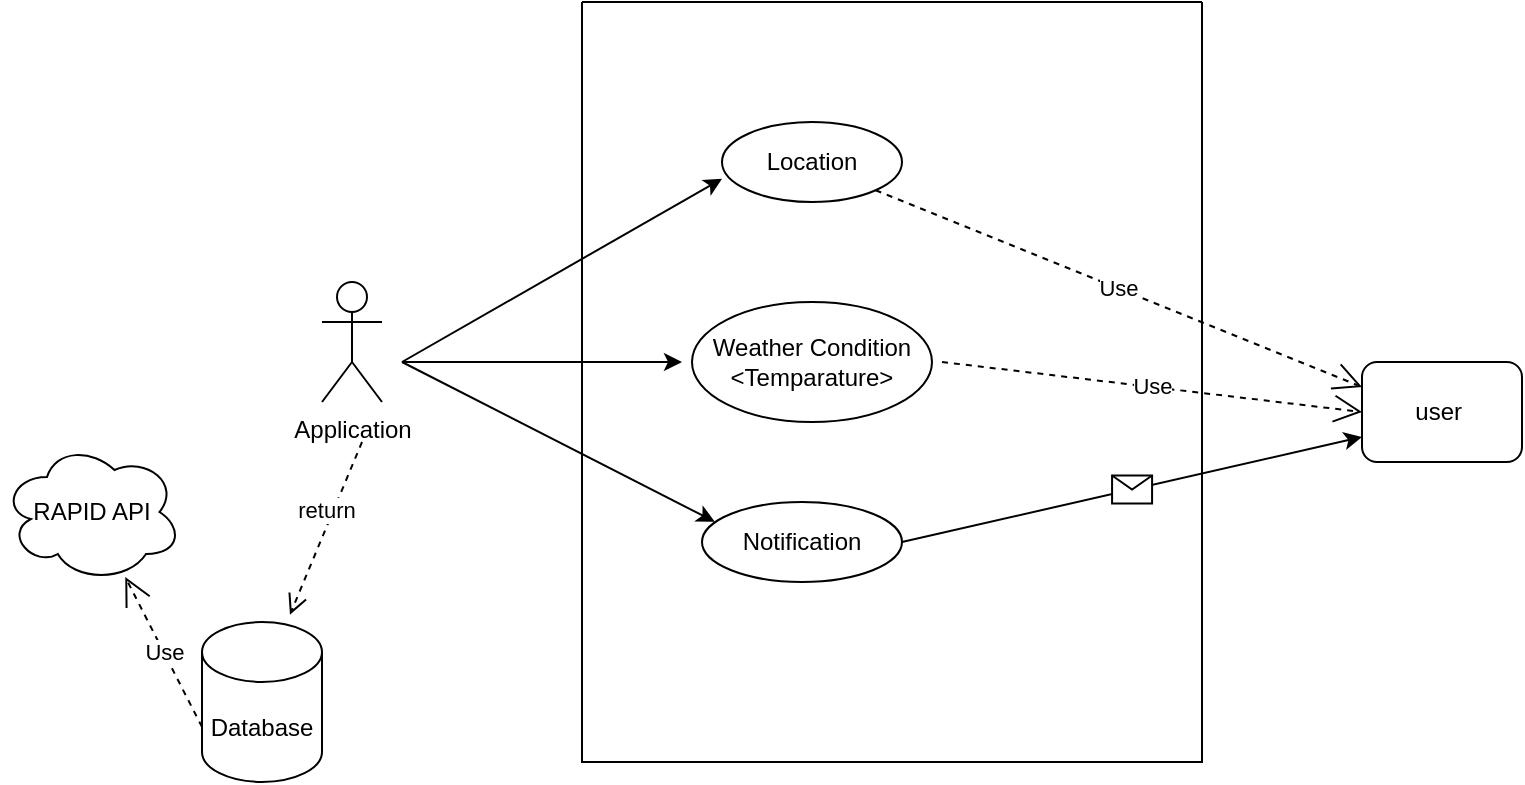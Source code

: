 <mxfile version="20.8.16" type="device" pages="5"><diagram name="Use Case Diagram" id="KHAleQInqhphWqMRMzix"><mxGraphModel dx="650" dy="413" grid="1" gridSize="10" guides="1" tooltips="1" connect="1" arrows="1" fold="1" page="1" pageScale="1" pageWidth="850" pageHeight="1100" math="0" shadow="0"><root><mxCell id="0"/><mxCell id="1" parent="0"/><mxCell id="C2k7_hObXy54SriuwCuc-1" value="Application" style="shape=umlActor;verticalLabelPosition=bottom;verticalAlign=top;html=1;outlineConnect=0;" parent="1" vertex="1"><mxGeometry x="180" y="170" width="30" height="60" as="geometry"/></mxCell><mxCell id="C2k7_hObXy54SriuwCuc-4" value="" style="endArrow=classic;html=1;rounded=0;entryX=0;entryY=0.709;entryDx=0;entryDy=0;entryPerimeter=0;" parent="1" target="C2k7_hObXy54SriuwCuc-3" edge="1"><mxGeometry width="50" height="50" relative="1" as="geometry"><mxPoint x="220" y="210" as="sourcePoint"/><mxPoint x="290" y="140" as="targetPoint"/></mxGeometry></mxCell><mxCell id="C2k7_hObXy54SriuwCuc-5" value="Weather Condition&lt;br&gt;&amp;lt;Temparature&amp;gt;" style="ellipse;whiteSpace=wrap;html=1;" parent="1" vertex="1"><mxGeometry x="365" y="180" width="120" height="60" as="geometry"/></mxCell><mxCell id="C2k7_hObXy54SriuwCuc-6" value="" style="endArrow=classic;html=1;rounded=0;" parent="1" edge="1"><mxGeometry width="50" height="50" relative="1" as="geometry"><mxPoint x="220" y="210" as="sourcePoint"/><mxPoint x="360" y="210" as="targetPoint"/></mxGeometry></mxCell><mxCell id="C2k7_hObXy54SriuwCuc-7" value="" style="endArrow=classic;html=1;rounded=0;entryX=0.064;entryY=0.247;entryDx=0;entryDy=0;entryPerimeter=0;" parent="1" target="C2k7_hObXy54SriuwCuc-8" edge="1"><mxGeometry width="50" height="50" relative="1" as="geometry"><mxPoint x="220" y="210" as="sourcePoint"/><mxPoint x="350" y="320" as="targetPoint"/></mxGeometry></mxCell><mxCell id="C2k7_hObXy54SriuwCuc-8" value="Notification" style="ellipse;whiteSpace=wrap;html=1;" parent="1" vertex="1"><mxGeometry x="370" y="280" width="100" height="40" as="geometry"/></mxCell><mxCell id="C2k7_hObXy54SriuwCuc-10" value="user&amp;nbsp;" style="rounded=1;whiteSpace=wrap;html=1;" parent="1" vertex="1"><mxGeometry x="700" y="210" width="80" height="50" as="geometry"/></mxCell><mxCell id="C2k7_hObXy54SriuwCuc-14" value="Database" style="shape=cylinder3;whiteSpace=wrap;html=1;boundedLbl=1;backgroundOutline=1;size=15;" parent="1" vertex="1"><mxGeometry x="120" y="340" width="60" height="80" as="geometry"/></mxCell><mxCell id="DnDPwjEvxVj2tfKg07mL-3" value="RAPID API" style="ellipse;shape=cloud;whiteSpace=wrap;html=1;" parent="1" vertex="1"><mxGeometry x="20" y="250" width="90" height="70" as="geometry"/></mxCell><mxCell id="pCacGNc1AK2lanSm0tf0-5" value="Use" style="endArrow=open;endSize=12;dashed=1;html=1;rounded=0;exitX=1;exitY=1;exitDx=0;exitDy=0;entryX=0;entryY=0.25;entryDx=0;entryDy=0;" parent="1" source="C2k7_hObXy54SriuwCuc-3" target="C2k7_hObXy54SriuwCuc-10" edge="1"><mxGeometry width="160" relative="1" as="geometry"><mxPoint x="430.68" y="113" as="sourcePoint"/><mxPoint x="430" y="180" as="targetPoint"/></mxGeometry></mxCell><mxCell id="pCacGNc1AK2lanSm0tf0-7" value="Use" style="endArrow=open;endSize=12;dashed=1;html=1;rounded=0;entryX=0;entryY=0.5;entryDx=0;entryDy=0;" parent="1" target="C2k7_hObXy54SriuwCuc-10" edge="1"><mxGeometry width="160" relative="1" as="geometry"><mxPoint x="490" y="210" as="sourcePoint"/><mxPoint x="690" y="240" as="targetPoint"/></mxGeometry></mxCell><mxCell id="pCacGNc1AK2lanSm0tf0-8" value="" style="swimlane;startSize=0;" parent="1" vertex="1"><mxGeometry x="310" y="30" width="310" height="380" as="geometry"/></mxCell><mxCell id="C2k7_hObXy54SriuwCuc-3" value="Location" style="ellipse;whiteSpace=wrap;html=1;" parent="pCacGNc1AK2lanSm0tf0-8" vertex="1"><mxGeometry x="70" y="60" width="90" height="40" as="geometry"/></mxCell><mxCell id="DCU7Q6aTZWIJXC5siduj-1" value="return" style="html=1;verticalAlign=bottom;endArrow=open;dashed=1;endSize=8;rounded=0;entryX=0.733;entryY=-0.046;entryDx=0;entryDy=0;entryPerimeter=0;" parent="1" target="C2k7_hObXy54SriuwCuc-14" edge="1"><mxGeometry relative="1" as="geometry"><mxPoint x="200" y="250" as="sourcePoint"/><mxPoint x="116.4" y="309" as="targetPoint"/></mxGeometry></mxCell><mxCell id="NX5Op5JNgmJrS9ll9oi7-1" value="Use" style="endArrow=open;endSize=12;dashed=1;html=1;rounded=0;exitX=0;exitY=0;exitDx=0;exitDy=52.5;exitPerimeter=0;" parent="1" source="C2k7_hObXy54SriuwCuc-14" target="DnDPwjEvxVj2tfKg07mL-3" edge="1"><mxGeometry width="160" relative="1" as="geometry"><mxPoint x="500" y="220" as="sourcePoint"/><mxPoint x="710" y="245" as="targetPoint"/></mxGeometry></mxCell><mxCell id="Ou7bKMf1PYzjR5yoKbB2-1" value="" style="endArrow=classic;html=1;rounded=0;exitX=1;exitY=0.5;exitDx=0;exitDy=0;entryX=0;entryY=0.75;entryDx=0;entryDy=0;" edge="1" parent="1" source="C2k7_hObXy54SriuwCuc-8" target="C2k7_hObXy54SriuwCuc-10"><mxGeometry relative="1" as="geometry"><mxPoint x="350" y="260" as="sourcePoint"/><mxPoint x="690" y="260" as="targetPoint"/></mxGeometry></mxCell><mxCell id="Ou7bKMf1PYzjR5yoKbB2-2" value="" style="shape=message;html=1;outlineConnect=0;" vertex="1" parent="Ou7bKMf1PYzjR5yoKbB2-1"><mxGeometry width="20" height="14" relative="1" as="geometry"><mxPoint x="-10" y="-7" as="offset"/></mxGeometry></mxCell></root></mxGraphModel></diagram><diagram id="j165HS-qE8RgouCvIjCy" name="Activity Diagram"><mxGraphModel dx="780" dy="496" grid="1" gridSize="10" guides="1" tooltips="1" connect="1" arrows="1" fold="1" page="1" pageScale="1" pageWidth="850" pageHeight="1100" math="0" shadow="0"><root><mxCell id="0"/><mxCell id="1" parent="0"/><mxCell id="tCmwNdOpgd6P2hh2pFoW-12" style="edgeStyle=orthogonalEdgeStyle;rounded=0;orthogonalLoop=1;jettySize=auto;html=1;entryX=0.372;entryY=-0.039;entryDx=0;entryDy=0;entryPerimeter=0;" parent="1" source="dJG5Mecc0DFZ2iXapft--1" target="vy4ASMjPqdkGE02xZDw2-1" edge="1"><mxGeometry relative="1" as="geometry"/></mxCell><mxCell id="dJG5Mecc0DFZ2iXapft--1" value="Set Location" style="rounded=1;whiteSpace=wrap;html=1;" parent="1" vertex="1"><mxGeometry x="200" y="205" width="90" height="35" as="geometry"/></mxCell><mxCell id="QDNYSKn2mbPyUXDBqjAT-1" value="Send Notification" style="rounded=1;whiteSpace=wrap;html=1;" parent="1" vertex="1"><mxGeometry x="200" y="520" width="110" height="30" as="geometry"/></mxCell><mxCell id="QDNYSKn2mbPyUXDBqjAT-2" value="" style="endArrow=classic;html=1;rounded=0;exitX=0;exitY=0.5;exitDx=0;exitDy=0;entryX=1;entryY=0.5;entryDx=0;entryDy=0;" parent="1" source="QDNYSKn2mbPyUXDBqjAT-1" target="jimrkOj6h6CqP8lDTl0f-1" edge="1"><mxGeometry width="50" height="50" relative="1" as="geometry"><mxPoint x="110" y="245" as="sourcePoint"/><mxPoint x="210" y="245" as="targetPoint"/><Array as="points"/></mxGeometry></mxCell><mxCell id="aAZM5Q2Ztq7rZ4wT-AuF-3" value="Customer&amp;nbsp; &amp;nbsp; &amp;nbsp; &amp;nbsp; &amp;nbsp; &amp;nbsp; &amp;nbsp; &amp;nbsp; &amp;nbsp; &amp;nbsp; &amp;nbsp; &amp;nbsp; &amp;nbsp; &amp;nbsp; &amp;nbsp; &amp;nbsp; &amp;nbsp; &amp;nbsp; &amp;nbsp; &amp;nbsp; &amp;nbsp; &amp;nbsp; &amp;nbsp; &amp;nbsp; &amp;nbsp; &amp;nbsp; &amp;nbsp; &amp;nbsp; &amp;nbsp; &amp;nbsp; &amp;nbsp; &amp;nbsp; &amp;nbsp; &amp;nbsp; &amp;nbsp; &amp;nbsp; &amp;nbsp; &amp;nbsp; &amp;nbsp; &amp;nbsp; &amp;nbsp; &amp;nbsp; &amp;nbsp; &amp;nbsp; &amp;nbsp; &amp;nbsp; &amp;nbsp; &amp;nbsp; &amp;nbsp; &amp;nbsp; &amp;nbsp; &amp;nbsp; &amp;nbsp; &amp;nbsp; &amp;nbsp;Application" style="swimlane;whiteSpace=wrap;html=1;startSize=30;" parent="1" vertex="1"><mxGeometry x="30" y="130" width="750" height="460" as="geometry"><mxRectangle x="30" y="140" width="740" height="460" as="alternateBounds"/></mxGeometry></mxCell><mxCell id="aAZM5Q2Ztq7rZ4wT-AuF-6" value="Get Information" style="rounded=1;whiteSpace=wrap;html=1;" parent="aAZM5Q2Ztq7rZ4wT-AuF-3" vertex="1"><mxGeometry x="480" y="385" width="120" height="30" as="geometry"/></mxCell><mxCell id="tENkRk--JAMfCGTIHUeI-1" style="edgeStyle=orthogonalEdgeStyle;rounded=0;orthogonalLoop=1;jettySize=auto;html=1;entryX=0.07;entryY=0.4;entryDx=0;entryDy=0;entryPerimeter=0;" parent="aAZM5Q2Ztq7rZ4wT-AuF-3" source="HF41sz1aKD2ofkwWIRQ7-1" target="GREF8j-Nhga6rMbyPFe1-16" edge="1"><mxGeometry relative="1" as="geometry"/></mxCell><mxCell id="HF41sz1aKD2ofkwWIRQ7-1" value="Database" style="shape=cylinder3;whiteSpace=wrap;html=1;boundedLbl=1;backgroundOutline=1;size=15;" parent="aAZM5Q2Ztq7rZ4wT-AuF-3" vertex="1"><mxGeometry x="510" y="190" width="60" height="80" as="geometry"/></mxCell><mxCell id="GREF8j-Nhga6rMbyPFe1-1" value="User Details" style="rounded=0;whiteSpace=wrap;html=1;" parent="aAZM5Q2Ztq7rZ4wT-AuF-3" vertex="1"><mxGeometry x="645" y="170" width="90" height="20" as="geometry"/></mxCell><mxCell id="GREF8j-Nhga6rMbyPFe1-7" value="Weather APIs" style="rounded=0;whiteSpace=wrap;html=1;" parent="aAZM5Q2Ztq7rZ4wT-AuF-3" vertex="1"><mxGeometry x="640" y="40" width="80" height="20" as="geometry"/></mxCell><mxCell id="GREF8j-Nhga6rMbyPFe1-6" value="Location" style="rounded=0;whiteSpace=wrap;html=1;" parent="aAZM5Q2Ztq7rZ4wT-AuF-3" vertex="1"><mxGeometry x="655" y="110" width="80" height="20" as="geometry"/></mxCell><mxCell id="GREF8j-Nhga6rMbyPFe1-10" value="" style="endArrow=none;html=1;rounded=0;entryX=0;entryY=0.5;entryDx=0;entryDy=0;exitX=1;exitY=0.5;exitDx=0;exitDy=0;exitPerimeter=0;" parent="aAZM5Q2Ztq7rZ4wT-AuF-3" source="HF41sz1aKD2ofkwWIRQ7-1" target="GREF8j-Nhga6rMbyPFe1-7" edge="1"><mxGeometry width="50" height="50" relative="1" as="geometry"><mxPoint x="610" y="360" as="sourcePoint"/><mxPoint x="420" y="210" as="targetPoint"/></mxGeometry></mxCell><mxCell id="vy4ASMjPqdkGE02xZDw2-1" value="Set Weather Preference&lt;br style=&quot;border-color: var(--border-color);&quot;&gt;(Temparature)" style="rounded=1;whiteSpace=wrap;html=1;" parent="aAZM5Q2Ztq7rZ4wT-AuF-3" vertex="1"><mxGeometry x="170" y="190" width="120" height="60" as="geometry"/></mxCell><mxCell id="GREF8j-Nhga6rMbyPFe1-15" value="" style="endArrow=classic;startArrow=classic;html=1;rounded=0;exitX=0.5;exitY=1;exitDx=0;exitDy=0;exitPerimeter=0;entryX=0.5;entryY=0;entryDx=0;entryDy=0;" parent="aAZM5Q2Ztq7rZ4wT-AuF-3" source="HF41sz1aKD2ofkwWIRQ7-1" target="aAZM5Q2Ztq7rZ4wT-AuF-6" edge="1"><mxGeometry width="50" height="50" relative="1" as="geometry"><mxPoint x="580" y="330" as="sourcePoint"/><mxPoint x="460" y="327" as="targetPoint"/></mxGeometry></mxCell><mxCell id="GREF8j-Nhga6rMbyPFe1-16" value="RAPID API&lt;br&gt;Weather Info" style="ellipse;shape=cloud;whiteSpace=wrap;html=1;" parent="aAZM5Q2Ztq7rZ4wT-AuF-3" vertex="1"><mxGeometry x="620" y="270" width="130" height="100" as="geometry"/></mxCell><mxCell id="GREF8j-Nhga6rMbyPFe1-9" value="" style="endArrow=none;html=1;rounded=0;exitX=1;exitY=0.5;exitDx=0;exitDy=0;exitPerimeter=0;" parent="aAZM5Q2Ztq7rZ4wT-AuF-3" source="HF41sz1aKD2ofkwWIRQ7-1" edge="1"><mxGeometry width="50" height="50" relative="1" as="geometry"><mxPoint x="610" y="360" as="sourcePoint"/><mxPoint x="650" y="120" as="targetPoint"/></mxGeometry></mxCell><mxCell id="GREF8j-Nhga6rMbyPFe1-22" value="" style="endArrow=none;html=1;rounded=0;exitX=1;exitY=0.5;exitDx=0;exitDy=0;exitPerimeter=0;" parent="aAZM5Q2Ztq7rZ4wT-AuF-3" source="HF41sz1aKD2ofkwWIRQ7-1" edge="1"><mxGeometry width="50" height="50" relative="1" as="geometry"><mxPoint x="610" y="360" as="sourcePoint"/><mxPoint x="640" y="190" as="targetPoint"/></mxGeometry></mxCell><mxCell id="tCmwNdOpgd6P2hh2pFoW-11" value="" style="edgeStyle=orthogonalEdgeStyle;rounded=0;orthogonalLoop=1;jettySize=auto;html=1;" parent="aAZM5Q2Ztq7rZ4wT-AuF-3" source="tCmwNdOpgd6P2hh2pFoW-9" target="HF41sz1aKD2ofkwWIRQ7-1" edge="1"><mxGeometry relative="1" as="geometry"/></mxCell><mxCell id="tCmwNdOpgd6P2hh2pFoW-9" value="Store Information" style="rounded=1;whiteSpace=wrap;html=1;" parent="aAZM5Q2Ztq7rZ4wT-AuF-3" vertex="1"><mxGeometry x="350" y="90" width="80" height="40" as="geometry"/></mxCell><mxCell id="jimrkOj6h6CqP8lDTl0f-1" value="" style="ellipse;html=1;shape=endState;fillColor=#000000;strokeColor=#ff0000;" parent="aAZM5Q2Ztq7rZ4wT-AuF-3" vertex="1"><mxGeometry x="30" y="390" width="30" height="30" as="geometry"/></mxCell><mxCell id="yhEPZ8QFbLEfjM0YiAMD-1" value="Condition" style="rhombus;whiteSpace=wrap;html=1;fillColor=#ffffc0;strokeColor=#ff0000;" parent="aAZM5Q2Ztq7rZ4wT-AuF-3" vertex="1"><mxGeometry x="355" y="380" width="80" height="40" as="geometry"/></mxCell><mxCell id="yhEPZ8QFbLEfjM0YiAMD-2" value="no" style="edgeStyle=orthogonalEdgeStyle;html=1;align=left;verticalAlign=bottom;endArrow=open;endSize=8;strokeColor=#ff0000;rounded=0;" parent="aAZM5Q2Ztq7rZ4wT-AuF-3" source="yhEPZ8QFbLEfjM0YiAMD-1" edge="1"><mxGeometry x="-1" relative="1" as="geometry"><mxPoint x="500" y="380" as="targetPoint"/><Array as="points"><mxPoint x="395" y="340"/><mxPoint x="500" y="340"/></Array></mxGeometry></mxCell><mxCell id="tCmwNdOpgd6P2hh2pFoW-13" style="edgeStyle=orthogonalEdgeStyle;rounded=0;orthogonalLoop=1;jettySize=auto;html=1;" parent="1" source="vy4ASMjPqdkGE02xZDw2-1" edge="1"><mxGeometry relative="1" as="geometry"><mxPoint x="420" y="270" as="targetPoint"/></mxGeometry></mxCell><mxCell id="tCmwNdOpgd6P2hh2pFoW-18" value="" style="endArrow=none;html=1;rounded=0;entryX=0.425;entryY=-0.001;entryDx=0;entryDy=0;entryPerimeter=0;strokeWidth=4;" parent="1" target="aAZM5Q2Ztq7rZ4wT-AuF-3" edge="1"><mxGeometry width="50" height="50" relative="1" as="geometry"><mxPoint x="350" y="590" as="sourcePoint"/><mxPoint x="430" y="330" as="targetPoint"/></mxGeometry></mxCell><mxCell id="0RTB1BSBE6435sbG8_ty-1" value="" style="ellipse;html=1;shape=startState;fillColor=#000000;strokeColor=#ff0000;" parent="1" vertex="1"><mxGeometry x="83" y="202" width="28" height="29" as="geometry"/></mxCell><mxCell id="0RTB1BSBE6435sbG8_ty-2" value="" style="edgeStyle=orthogonalEdgeStyle;html=1;verticalAlign=bottom;endArrow=open;endSize=8;strokeColor=#ff0000;rounded=0;" parent="1" edge="1"><mxGeometry relative="1" as="geometry"><mxPoint x="198" y="217" as="targetPoint"/><mxPoint x="110" y="217" as="sourcePoint"/></mxGeometry></mxCell><mxCell id="yhEPZ8QFbLEfjM0YiAMD-3" value="yes" style="edgeStyle=orthogonalEdgeStyle;html=1;align=left;verticalAlign=top;endArrow=open;endSize=8;strokeColor=#ff0000;rounded=0;" parent="1" source="yhEPZ8QFbLEfjM0YiAMD-1" edge="1"><mxGeometry x="-1" relative="1" as="geometry"><mxPoint x="310" y="530" as="targetPoint"/></mxGeometry></mxCell><mxCell id="yhEPZ8QFbLEfjM0YiAMD-5" style="edgeStyle=orthogonalEdgeStyle;rounded=0;orthogonalLoop=1;jettySize=auto;html=1;" parent="1" source="aAZM5Q2Ztq7rZ4wT-AuF-6" edge="1"><mxGeometry relative="1" as="geometry"><mxPoint x="470" y="530" as="targetPoint"/></mxGeometry></mxCell></root></mxGraphModel></diagram><diagram id="sNqI0jX6-MFmtZbKQqVA" name="ER Diagram"><mxGraphModel dx="780" dy="496" grid="1" gridSize="10" guides="1" tooltips="1" connect="1" arrows="1" fold="1" page="1" pageScale="1" pageWidth="850" pageHeight="1100" math="0" shadow="0"><root><mxCell id="0"/><mxCell id="1" parent="0"/><mxCell id="IJY55zpStUZjKZkpzmEl-1" value="Weather" style="shape=table;startSize=30;container=1;collapsible=1;childLayout=tableLayout;fixedRows=1;rowLines=0;fontStyle=1;align=center;resizeLast=1;" parent="1" vertex="1"><mxGeometry x="60" y="50" width="180" height="90" as="geometry"/></mxCell><mxCell id="IJY55zpStUZjKZkpzmEl-2" value="" style="shape=tableRow;horizontal=0;startSize=0;swimlaneHead=0;swimlaneBody=0;fillColor=none;collapsible=0;dropTarget=0;points=[[0,0.5],[1,0.5]];portConstraint=eastwest;top=0;left=0;right=0;bottom=1;" parent="IJY55zpStUZjKZkpzmEl-1" vertex="1"><mxGeometry y="30" width="180" height="30" as="geometry"/></mxCell><mxCell id="IJY55zpStUZjKZkpzmEl-3" value="PK" style="shape=partialRectangle;connectable=0;fillColor=none;top=0;left=0;bottom=0;right=0;fontStyle=1;overflow=hidden;" parent="IJY55zpStUZjKZkpzmEl-2" vertex="1"><mxGeometry width="30" height="30" as="geometry"><mxRectangle width="30" height="30" as="alternateBounds"/></mxGeometry></mxCell><mxCell id="IJY55zpStUZjKZkpzmEl-4" value="WeatherID" style="shape=partialRectangle;connectable=0;fillColor=none;top=0;left=0;bottom=0;right=0;align=left;spacingLeft=6;fontStyle=5;overflow=hidden;" parent="IJY55zpStUZjKZkpzmEl-2" vertex="1"><mxGeometry x="30" width="150" height="30" as="geometry"><mxRectangle width="150" height="30" as="alternateBounds"/></mxGeometry></mxCell><mxCell id="IJY55zpStUZjKZkpzmEl-5" value="" style="shape=tableRow;horizontal=0;startSize=0;swimlaneHead=0;swimlaneBody=0;fillColor=none;collapsible=0;dropTarget=0;points=[[0,0.5],[1,0.5]];portConstraint=eastwest;top=0;left=0;right=0;bottom=0;" parent="IJY55zpStUZjKZkpzmEl-1" vertex="1"><mxGeometry y="60" width="180" height="30" as="geometry"/></mxCell><mxCell id="IJY55zpStUZjKZkpzmEl-6" value="" style="shape=partialRectangle;connectable=0;fillColor=none;top=0;left=0;bottom=0;right=0;editable=1;overflow=hidden;" parent="IJY55zpStUZjKZkpzmEl-5" vertex="1"><mxGeometry width="30" height="30" as="geometry"><mxRectangle width="30" height="30" as="alternateBounds"/></mxGeometry></mxCell><mxCell id="IJY55zpStUZjKZkpzmEl-7" value="API Name" style="shape=partialRectangle;connectable=0;fillColor=none;top=0;left=0;bottom=0;right=0;align=left;spacingLeft=6;overflow=hidden;" parent="IJY55zpStUZjKZkpzmEl-5" vertex="1"><mxGeometry x="30" width="150" height="30" as="geometry"><mxRectangle width="150" height="30" as="alternateBounds"/></mxGeometry></mxCell><mxCell id="vbukojmm9dMymRLjsbkr-2" value="User" style="shape=table;startSize=30;container=1;collapsible=1;childLayout=tableLayout;fixedRows=1;rowLines=0;fontStyle=1;align=center;resizeLast=1;" parent="1" vertex="1"><mxGeometry x="360" y="440" width="180" height="150" as="geometry"/></mxCell><mxCell id="vbukojmm9dMymRLjsbkr-3" value="" style="shape=tableRow;horizontal=0;startSize=0;swimlaneHead=0;swimlaneBody=0;fillColor=none;collapsible=0;dropTarget=0;points=[[0,0.5],[1,0.5]];portConstraint=eastwest;top=0;left=0;right=0;bottom=0;" parent="vbukojmm9dMymRLjsbkr-2" vertex="1"><mxGeometry y="30" width="180" height="30" as="geometry"/></mxCell><mxCell id="vbukojmm9dMymRLjsbkr-4" value="PK" style="shape=partialRectangle;connectable=0;fillColor=none;top=0;left=0;bottom=0;right=0;fontStyle=1;overflow=hidden;" parent="vbukojmm9dMymRLjsbkr-3" vertex="1"><mxGeometry width="60" height="30" as="geometry"><mxRectangle width="60" height="30" as="alternateBounds"/></mxGeometry></mxCell><mxCell id="vbukojmm9dMymRLjsbkr-5" value="Username" style="shape=partialRectangle;connectable=0;fillColor=none;top=0;left=0;bottom=0;right=0;align=left;spacingLeft=6;fontStyle=5;overflow=hidden;" parent="vbukojmm9dMymRLjsbkr-3" vertex="1"><mxGeometry x="60" width="120" height="30" as="geometry"><mxRectangle width="120" height="30" as="alternateBounds"/></mxGeometry></mxCell><mxCell id="vbukojmm9dMymRLjsbkr-6" value="" style="shape=tableRow;horizontal=0;startSize=0;swimlaneHead=0;swimlaneBody=0;fillColor=none;collapsible=0;dropTarget=0;points=[[0,0.5],[1,0.5]];portConstraint=eastwest;top=0;left=0;right=0;bottom=1;" parent="vbukojmm9dMymRLjsbkr-2" vertex="1"><mxGeometry y="60" width="180" height="30" as="geometry"/></mxCell><mxCell id="vbukojmm9dMymRLjsbkr-7" value="FK" style="shape=partialRectangle;connectable=0;fillColor=none;top=0;left=0;bottom=0;right=0;fontStyle=1;overflow=hidden;" parent="vbukojmm9dMymRLjsbkr-6" vertex="1"><mxGeometry width="60" height="30" as="geometry"><mxRectangle width="60" height="30" as="alternateBounds"/></mxGeometry></mxCell><mxCell id="vbukojmm9dMymRLjsbkr-8" value="Location ID" style="shape=partialRectangle;connectable=0;fillColor=none;top=0;left=0;bottom=0;right=0;align=left;spacingLeft=6;fontStyle=5;overflow=hidden;" parent="vbukojmm9dMymRLjsbkr-6" vertex="1"><mxGeometry x="60" width="120" height="30" as="geometry"><mxRectangle width="120" height="30" as="alternateBounds"/></mxGeometry></mxCell><mxCell id="vbukojmm9dMymRLjsbkr-9" value="" style="shape=tableRow;horizontal=0;startSize=0;swimlaneHead=0;swimlaneBody=0;fillColor=none;collapsible=0;dropTarget=0;points=[[0,0.5],[1,0.5]];portConstraint=eastwest;top=0;left=0;right=0;bottom=0;" parent="vbukojmm9dMymRLjsbkr-2" vertex="1"><mxGeometry y="90" width="180" height="30" as="geometry"/></mxCell><mxCell id="vbukojmm9dMymRLjsbkr-10" value="" style="shape=partialRectangle;connectable=0;fillColor=none;top=0;left=0;bottom=0;right=0;editable=1;overflow=hidden;" parent="vbukojmm9dMymRLjsbkr-9" vertex="1"><mxGeometry width="60" height="30" as="geometry"><mxRectangle width="60" height="30" as="alternateBounds"/></mxGeometry></mxCell><mxCell id="vbukojmm9dMymRLjsbkr-11" value="Email" style="shape=partialRectangle;connectable=0;fillColor=none;top=0;left=0;bottom=0;right=0;align=left;spacingLeft=6;overflow=hidden;" parent="vbukojmm9dMymRLjsbkr-9" vertex="1"><mxGeometry x="60" width="120" height="30" as="geometry"><mxRectangle width="120" height="30" as="alternateBounds"/></mxGeometry></mxCell><mxCell id="vbukojmm9dMymRLjsbkr-12" value="" style="shape=tableRow;horizontal=0;startSize=0;swimlaneHead=0;swimlaneBody=0;fillColor=none;collapsible=0;dropTarget=0;points=[[0,0.5],[1,0.5]];portConstraint=eastwest;top=0;left=0;right=0;bottom=0;" parent="vbukojmm9dMymRLjsbkr-2" vertex="1"><mxGeometry y="120" width="180" height="30" as="geometry"/></mxCell><mxCell id="vbukojmm9dMymRLjsbkr-13" value="" style="shape=partialRectangle;connectable=0;fillColor=none;top=0;left=0;bottom=0;right=0;editable=1;overflow=hidden;" parent="vbukojmm9dMymRLjsbkr-12" vertex="1"><mxGeometry width="60" height="30" as="geometry"><mxRectangle width="60" height="30" as="alternateBounds"/></mxGeometry></mxCell><mxCell id="vbukojmm9dMymRLjsbkr-14" value="Temp Pref" style="shape=partialRectangle;connectable=0;fillColor=none;top=0;left=0;bottom=0;right=0;align=left;spacingLeft=6;overflow=hidden;" parent="vbukojmm9dMymRLjsbkr-12" vertex="1"><mxGeometry x="60" width="120" height="30" as="geometry"><mxRectangle width="120" height="30" as="alternateBounds"/></mxGeometry></mxCell><mxCell id="u4QzVxUylJJNywaic-3s-3" value="Location" style="shape=table;startSize=30;container=1;collapsible=1;childLayout=tableLayout;fixedRows=1;rowLines=0;fontStyle=1;align=center;resizeLast=1;" parent="1" vertex="1"><mxGeometry x="630" y="50" width="170" height="90" as="geometry"/></mxCell><mxCell id="u4QzVxUylJJNywaic-3s-4" value="" style="shape=tableRow;horizontal=0;startSize=0;swimlaneHead=0;swimlaneBody=0;fillColor=none;collapsible=0;dropTarget=0;points=[[0,0.5],[1,0.5]];portConstraint=eastwest;top=0;left=0;right=0;bottom=0;" parent="u4QzVxUylJJNywaic-3s-3" vertex="1"><mxGeometry y="30" width="170" height="30" as="geometry"/></mxCell><mxCell id="u4QzVxUylJJNywaic-3s-5" value="PK" style="shape=partialRectangle;connectable=0;fillColor=none;top=0;left=0;bottom=0;right=0;fontStyle=1;overflow=hidden;" parent="u4QzVxUylJJNywaic-3s-4" vertex="1"><mxGeometry width="70" height="30" as="geometry"><mxRectangle width="70" height="30" as="alternateBounds"/></mxGeometry></mxCell><mxCell id="u4QzVxUylJJNywaic-3s-6" value="Location ID" style="shape=partialRectangle;connectable=0;fillColor=none;top=0;left=0;bottom=0;right=0;align=left;spacingLeft=6;fontStyle=5;overflow=hidden;" parent="u4QzVxUylJJNywaic-3s-4" vertex="1"><mxGeometry x="70" width="100" height="30" as="geometry"><mxRectangle width="100" height="30" as="alternateBounds"/></mxGeometry></mxCell><mxCell id="u4QzVxUylJJNywaic-3s-10" value="" style="shape=tableRow;horizontal=0;startSize=0;swimlaneHead=0;swimlaneBody=0;fillColor=none;collapsible=0;dropTarget=0;points=[[0,0.5],[1,0.5]];portConstraint=eastwest;top=0;left=0;right=0;bottom=0;" parent="u4QzVxUylJJNywaic-3s-3" vertex="1"><mxGeometry y="60" width="170" height="30" as="geometry"/></mxCell><mxCell id="u4QzVxUylJJNywaic-3s-11" value="" style="shape=partialRectangle;connectable=0;fillColor=none;top=0;left=0;bottom=0;right=0;editable=1;overflow=hidden;" parent="u4QzVxUylJJNywaic-3s-10" vertex="1"><mxGeometry width="70" height="30" as="geometry"><mxRectangle width="70" height="30" as="alternateBounds"/></mxGeometry></mxCell><mxCell id="u4QzVxUylJJNywaic-3s-12" value="Location Name" style="shape=partialRectangle;connectable=0;fillColor=none;top=0;left=0;bottom=0;right=0;align=left;spacingLeft=6;overflow=hidden;" parent="u4QzVxUylJJNywaic-3s-10" vertex="1"><mxGeometry x="70" width="100" height="30" as="geometry"><mxRectangle width="100" height="30" as="alternateBounds"/></mxGeometry></mxCell><mxCell id="AnTZrl-LGCtJsvK0o2uP-2" value="Location Temparature" style="shape=table;startSize=30;container=1;collapsible=1;childLayout=tableLayout;fixedRows=1;rowLines=0;fontStyle=1;align=center;resizeLast=1;" parent="1" vertex="1"><mxGeometry x="360" y="180" width="180" height="150" as="geometry"/></mxCell><mxCell id="AnTZrl-LGCtJsvK0o2uP-3" value="" style="shape=tableRow;horizontal=0;startSize=0;swimlaneHead=0;swimlaneBody=0;fillColor=none;collapsible=0;dropTarget=0;points=[[0,0.5],[1,0.5]];portConstraint=eastwest;top=0;left=0;right=0;bottom=0;" parent="AnTZrl-LGCtJsvK0o2uP-2" vertex="1"><mxGeometry y="30" width="180" height="30" as="geometry"/></mxCell><mxCell id="AnTZrl-LGCtJsvK0o2uP-4" value="PK" style="shape=partialRectangle;connectable=0;fillColor=none;top=0;left=0;bottom=0;right=0;fontStyle=1;overflow=hidden;" parent="AnTZrl-LGCtJsvK0o2uP-3" vertex="1"><mxGeometry width="60" height="30" as="geometry"><mxRectangle width="60" height="30" as="alternateBounds"/></mxGeometry></mxCell><mxCell id="AnTZrl-LGCtJsvK0o2uP-5" value="WeatherID" style="shape=partialRectangle;connectable=0;fillColor=none;top=0;left=0;bottom=0;right=0;align=left;spacingLeft=6;fontStyle=5;overflow=hidden;" parent="AnTZrl-LGCtJsvK0o2uP-3" vertex="1"><mxGeometry x="60" width="120" height="30" as="geometry"><mxRectangle width="120" height="30" as="alternateBounds"/></mxGeometry></mxCell><mxCell id="AnTZrl-LGCtJsvK0o2uP-6" value="" style="shape=tableRow;horizontal=0;startSize=0;swimlaneHead=0;swimlaneBody=0;fillColor=none;collapsible=0;dropTarget=0;points=[[0,0.5],[1,0.5]];portConstraint=eastwest;top=0;left=0;right=0;bottom=1;" parent="AnTZrl-LGCtJsvK0o2uP-2" vertex="1"><mxGeometry y="60" width="180" height="30" as="geometry"/></mxCell><mxCell id="AnTZrl-LGCtJsvK0o2uP-7" value="" style="shape=partialRectangle;connectable=0;fillColor=none;top=0;left=0;bottom=0;right=0;fontStyle=1;overflow=hidden;" parent="AnTZrl-LGCtJsvK0o2uP-6" vertex="1"><mxGeometry width="60" height="30" as="geometry"><mxRectangle width="60" height="30" as="alternateBounds"/></mxGeometry></mxCell><mxCell id="AnTZrl-LGCtJsvK0o2uP-8" value="Location ID" style="shape=partialRectangle;connectable=0;fillColor=none;top=0;left=0;bottom=0;right=0;align=left;spacingLeft=6;fontStyle=5;overflow=hidden;" parent="AnTZrl-LGCtJsvK0o2uP-6" vertex="1"><mxGeometry x="60" width="120" height="30" as="geometry"><mxRectangle width="120" height="30" as="alternateBounds"/></mxGeometry></mxCell><mxCell id="AnTZrl-LGCtJsvK0o2uP-9" value="" style="shape=tableRow;horizontal=0;startSize=0;swimlaneHead=0;swimlaneBody=0;fillColor=none;collapsible=0;dropTarget=0;points=[[0,0.5],[1,0.5]];portConstraint=eastwest;top=0;left=0;right=0;bottom=0;" parent="AnTZrl-LGCtJsvK0o2uP-2" vertex="1"><mxGeometry y="90" width="180" height="30" as="geometry"/></mxCell><mxCell id="AnTZrl-LGCtJsvK0o2uP-10" value="" style="shape=partialRectangle;connectable=0;fillColor=none;top=0;left=0;bottom=0;right=0;editable=1;overflow=hidden;" parent="AnTZrl-LGCtJsvK0o2uP-9" vertex="1"><mxGeometry width="60" height="30" as="geometry"><mxRectangle width="60" height="30" as="alternateBounds"/></mxGeometry></mxCell><mxCell id="AnTZrl-LGCtJsvK0o2uP-11" value="Min Temp" style="shape=partialRectangle;connectable=0;fillColor=none;top=0;left=0;bottom=0;right=0;align=left;spacingLeft=6;overflow=hidden;" parent="AnTZrl-LGCtJsvK0o2uP-9" vertex="1"><mxGeometry x="60" width="120" height="30" as="geometry"><mxRectangle width="120" height="30" as="alternateBounds"/></mxGeometry></mxCell><mxCell id="AnTZrl-LGCtJsvK0o2uP-12" value="" style="shape=tableRow;horizontal=0;startSize=0;swimlaneHead=0;swimlaneBody=0;fillColor=none;collapsible=0;dropTarget=0;points=[[0,0.5],[1,0.5]];portConstraint=eastwest;top=0;left=0;right=0;bottom=0;" parent="AnTZrl-LGCtJsvK0o2uP-2" vertex="1"><mxGeometry y="120" width="180" height="30" as="geometry"/></mxCell><mxCell id="AnTZrl-LGCtJsvK0o2uP-13" value="" style="shape=partialRectangle;connectable=0;fillColor=none;top=0;left=0;bottom=0;right=0;editable=1;overflow=hidden;" parent="AnTZrl-LGCtJsvK0o2uP-12" vertex="1"><mxGeometry width="60" height="30" as="geometry"><mxRectangle width="60" height="30" as="alternateBounds"/></mxGeometry></mxCell><mxCell id="AnTZrl-LGCtJsvK0o2uP-14" value="Max Temp" style="shape=partialRectangle;connectable=0;fillColor=none;top=0;left=0;bottom=0;right=0;align=left;spacingLeft=6;overflow=hidden;" parent="AnTZrl-LGCtJsvK0o2uP-12" vertex="1"><mxGeometry x="60" width="120" height="30" as="geometry"><mxRectangle width="120" height="30" as="alternateBounds"/></mxGeometry></mxCell><mxCell id="AnTZrl-LGCtJsvK0o2uP-20" value="" style="edgeStyle=entityRelationEdgeStyle;fontSize=12;html=1;endArrow=ERzeroToMany;startArrow=ERzeroToOne;rounded=0;strokeWidth=4;entryX=0;entryY=0.5;entryDx=0;entryDy=0;" parent="1" target="u4QzVxUylJJNywaic-3s-10" edge="1"><mxGeometry width="100" height="100" relative="1" as="geometry"><mxPoint x="540" y="250" as="sourcePoint"/><mxPoint x="640" y="150" as="targetPoint"/></mxGeometry></mxCell><mxCell id="AnTZrl-LGCtJsvK0o2uP-21" value="" style="edgeStyle=entityRelationEdgeStyle;fontSize=12;html=1;endArrow=ERzeroToMany;startArrow=ERzeroToOne;rounded=0;strokeWidth=4;exitX=0;exitY=0.5;exitDx=0;exitDy=0;" parent="1" source="AnTZrl-LGCtJsvK0o2uP-9" target="IJY55zpStUZjKZkpzmEl-5" edge="1"><mxGeometry width="100" height="100" relative="1" as="geometry"><mxPoint x="285" y="280" as="sourcePoint"/><mxPoint x="185" y="140" as="targetPoint"/></mxGeometry></mxCell><mxCell id="AnTZrl-LGCtJsvK0o2uP-23" value="" style="edgeStyle=entityRelationEdgeStyle;fontSize=12;html=1;endArrow=ERoneToMany;startArrow=ERzeroToOne;rounded=0;strokeWidth=4;exitX=1;exitY=0.5;exitDx=0;exitDy=0;" parent="1" source="vbukojmm9dMymRLjsbkr-3" target="AnTZrl-LGCtJsvK0o2uP-12" edge="1"><mxGeometry width="100" height="100" relative="1" as="geometry"><mxPoint x="550" y="480" as="sourcePoint"/><mxPoint x="450" y="310" as="targetPoint"/></mxGeometry></mxCell><mxCell id="LDc7DcfBebs9IpRiyB3m-1" value="UserPreference" style="shape=table;startSize=30;container=1;collapsible=1;childLayout=tableLayout;fixedRows=1;rowLines=0;fontStyle=1;align=center;resizeLast=1;" vertex="1" parent="1"><mxGeometry x="60" y="430" width="180" height="150" as="geometry"/></mxCell><mxCell id="LDc7DcfBebs9IpRiyB3m-2" value="" style="shape=tableRow;horizontal=0;startSize=0;swimlaneHead=0;swimlaneBody=0;fillColor=none;collapsible=0;dropTarget=0;points=[[0,0.5],[1,0.5]];portConstraint=eastwest;top=0;left=0;right=0;bottom=0;" vertex="1" parent="LDc7DcfBebs9IpRiyB3m-1"><mxGeometry y="30" width="180" height="30" as="geometry"/></mxCell><mxCell id="LDc7DcfBebs9IpRiyB3m-3" value="PK" style="shape=partialRectangle;connectable=0;fillColor=none;top=0;left=0;bottom=0;right=0;fontStyle=1;overflow=hidden;" vertex="1" parent="LDc7DcfBebs9IpRiyB3m-2"><mxGeometry width="60" height="30" as="geometry"><mxRectangle width="60" height="30" as="alternateBounds"/></mxGeometry></mxCell><mxCell id="LDc7DcfBebs9IpRiyB3m-4" value="ID" style="shape=partialRectangle;connectable=0;fillColor=none;top=0;left=0;bottom=0;right=0;align=left;spacingLeft=6;fontStyle=5;overflow=hidden;" vertex="1" parent="LDc7DcfBebs9IpRiyB3m-2"><mxGeometry x="60" width="120" height="30" as="geometry"><mxRectangle width="120" height="30" as="alternateBounds"/></mxGeometry></mxCell><mxCell id="LDc7DcfBebs9IpRiyB3m-5" value="" style="shape=tableRow;horizontal=0;startSize=0;swimlaneHead=0;swimlaneBody=0;fillColor=none;collapsible=0;dropTarget=0;points=[[0,0.5],[1,0.5]];portConstraint=eastwest;top=0;left=0;right=0;bottom=1;" vertex="1" parent="LDc7DcfBebs9IpRiyB3m-1"><mxGeometry y="60" width="180" height="30" as="geometry"/></mxCell><mxCell id="LDc7DcfBebs9IpRiyB3m-6" value="FK" style="shape=partialRectangle;connectable=0;fillColor=none;top=0;left=0;bottom=0;right=0;fontStyle=1;overflow=hidden;" vertex="1" parent="LDc7DcfBebs9IpRiyB3m-5"><mxGeometry width="60" height="30" as="geometry"><mxRectangle width="60" height="30" as="alternateBounds"/></mxGeometry></mxCell><mxCell id="LDc7DcfBebs9IpRiyB3m-7" value="UserID" style="shape=partialRectangle;connectable=0;fillColor=none;top=0;left=0;bottom=0;right=0;align=left;spacingLeft=6;fontStyle=5;overflow=hidden;" vertex="1" parent="LDc7DcfBebs9IpRiyB3m-5"><mxGeometry x="60" width="120" height="30" as="geometry"><mxRectangle width="120" height="30" as="alternateBounds"/></mxGeometry></mxCell><mxCell id="LDc7DcfBebs9IpRiyB3m-8" value="" style="shape=tableRow;horizontal=0;startSize=0;swimlaneHead=0;swimlaneBody=0;fillColor=none;collapsible=0;dropTarget=0;points=[[0,0.5],[1,0.5]];portConstraint=eastwest;top=0;left=0;right=0;bottom=0;" vertex="1" parent="LDc7DcfBebs9IpRiyB3m-1"><mxGeometry y="90" width="180" height="30" as="geometry"/></mxCell><mxCell id="LDc7DcfBebs9IpRiyB3m-9" value="" style="shape=partialRectangle;connectable=0;fillColor=none;top=0;left=0;bottom=0;right=0;editable=1;overflow=hidden;" vertex="1" parent="LDc7DcfBebs9IpRiyB3m-8"><mxGeometry width="60" height="30" as="geometry"><mxRectangle width="60" height="30" as="alternateBounds"/></mxGeometry></mxCell><mxCell id="LDc7DcfBebs9IpRiyB3m-10" value="Email" style="shape=partialRectangle;connectable=0;fillColor=none;top=0;left=0;bottom=0;right=0;align=left;spacingLeft=6;overflow=hidden;" vertex="1" parent="LDc7DcfBebs9IpRiyB3m-8"><mxGeometry x="60" width="120" height="30" as="geometry"><mxRectangle width="120" height="30" as="alternateBounds"/></mxGeometry></mxCell><mxCell id="LDc7DcfBebs9IpRiyB3m-11" value="" style="shape=tableRow;horizontal=0;startSize=0;swimlaneHead=0;swimlaneBody=0;fillColor=none;collapsible=0;dropTarget=0;points=[[0,0.5],[1,0.5]];portConstraint=eastwest;top=0;left=0;right=0;bottom=0;" vertex="1" parent="LDc7DcfBebs9IpRiyB3m-1"><mxGeometry y="120" width="180" height="30" as="geometry"/></mxCell><mxCell id="LDc7DcfBebs9IpRiyB3m-12" value="" style="shape=partialRectangle;connectable=0;fillColor=none;top=0;left=0;bottom=0;right=0;editable=1;overflow=hidden;" vertex="1" parent="LDc7DcfBebs9IpRiyB3m-11"><mxGeometry width="60" height="30" as="geometry"><mxRectangle width="60" height="30" as="alternateBounds"/></mxGeometry></mxCell><mxCell id="LDc7DcfBebs9IpRiyB3m-13" value="Timestamp" style="shape=partialRectangle;connectable=0;fillColor=none;top=0;left=0;bottom=0;right=0;align=left;spacingLeft=6;overflow=hidden;" vertex="1" parent="LDc7DcfBebs9IpRiyB3m-11"><mxGeometry x="60" width="120" height="30" as="geometry"><mxRectangle width="120" height="30" as="alternateBounds"/></mxGeometry></mxCell><mxCell id="LDc7DcfBebs9IpRiyB3m-14" value="" style="edgeStyle=entityRelationEdgeStyle;fontSize=12;html=1;endArrow=ERoneToMany;startArrow=ERzeroToOne;rounded=0;strokeWidth=4;exitX=1.007;exitY=0.811;exitDx=0;exitDy=0;exitPerimeter=0;entryX=0;entryY=0.5;entryDx=0;entryDy=0;" edge="1" parent="1" source="LDc7DcfBebs9IpRiyB3m-5" target="vbukojmm9dMymRLjsbkr-6"><mxGeometry width="100" height="100" relative="1" as="geometry"><mxPoint x="550" y="495" as="sourcePoint"/><mxPoint x="350" y="530" as="targetPoint"/></mxGeometry></mxCell></root></mxGraphModel></diagram><diagram id="WYw-tSkUq7vV-NohOepo" name="Flow Chart"><mxGraphModel dx="780" dy="496" grid="1" gridSize="10" guides="1" tooltips="1" connect="1" arrows="1" fold="1" page="1" pageScale="1" pageWidth="850" pageHeight="1100" math="0" shadow="0"><root><mxCell id="0"/><mxCell id="1" parent="0"/><mxCell id="jxk8xMVtXszoWZxt1CgF-1" style="edgeStyle=orthogonalEdgeStyle;rounded=0;orthogonalLoop=1;jettySize=auto;html=1;entryX=-0.02;entryY=0.339;entryDx=0;entryDy=0;entryPerimeter=0;" parent="1" source="3kUxRvVvvIf4-oFtv2hv-1" target="3kUxRvVvvIf4-oFtv2hv-6" edge="1"><mxGeometry relative="1" as="geometry"/></mxCell><mxCell id="3kUxRvVvvIf4-oFtv2hv-1" value="User" style="strokeWidth=2;html=1;shape=mxgraph.flowchart.start_1;whiteSpace=wrap;" parent="1" vertex="1"><mxGeometry x="325" y="40" width="100" height="60" as="geometry"/></mxCell><mxCell id="jxk8xMVtXszoWZxt1CgF-3" style="edgeStyle=orthogonalEdgeStyle;rounded=0;orthogonalLoop=1;jettySize=auto;html=1;entryX=1;entryY=0.5;entryDx=0;entryDy=0;" parent="1" source="3kUxRvVvvIf4-oFtv2hv-2" target="3kUxRvVvvIf4-oFtv2hv-5" edge="1"><mxGeometry relative="1" as="geometry"><Array as="points"><mxPoint x="700" y="265"/></Array></mxGeometry></mxCell><mxCell id="3kUxRvVvvIf4-oFtv2hv-2" value="" style="strokeWidth=2;html=1;shape=mxgraph.flowchart.database;whiteSpace=wrap;" parent="1" vertex="1"><mxGeometry x="670" y="150" width="60" height="60" as="geometry"/></mxCell><mxCell id="3kUxRvVvvIf4-oFtv2hv-3" value="End" style="strokeWidth=2;html=1;shape=mxgraph.flowchart.terminator;whiteSpace=wrap;" parent="1" vertex="1"><mxGeometry x="310" y="510" width="100" height="60" as="geometry"/></mxCell><mxCell id="jxk8xMVtXszoWZxt1CgF-6" style="edgeStyle=orthogonalEdgeStyle;rounded=0;orthogonalLoop=1;jettySize=auto;html=1;" parent="1" source="3kUxRvVvvIf4-oFtv2hv-4" edge="1"><mxGeometry relative="1" as="geometry"><mxPoint x="360" y="340" as="targetPoint"/></mxGeometry></mxCell><mxCell id="3kUxRvVvvIf4-oFtv2hv-4" value="Temp-&amp;gt;Range" style="strokeWidth=2;html=1;shape=mxgraph.flowchart.decision;whiteSpace=wrap;" parent="1" vertex="1"><mxGeometry x="310" y="220" width="100" height="90" as="geometry"/></mxCell><mxCell id="jxk8xMVtXszoWZxt1CgF-5" style="edgeStyle=orthogonalEdgeStyle;rounded=0;orthogonalLoop=1;jettySize=auto;html=1;entryX=1;entryY=0.5;entryDx=0;entryDy=0;entryPerimeter=0;" parent="1" source="3kUxRvVvvIf4-oFtv2hv-5" target="3kUxRvVvvIf4-oFtv2hv-4" edge="1"><mxGeometry relative="1" as="geometry"/></mxCell><mxCell id="3kUxRvVvvIf4-oFtv2hv-5" value="Get Weather Info (Scheduler)" style="rounded=1;whiteSpace=wrap;html=1;absoluteArcSize=1;arcSize=14;strokeWidth=2;" parent="1" vertex="1"><mxGeometry x="530" y="235" width="100" height="60" as="geometry"/></mxCell><mxCell id="jxk8xMVtXszoWZxt1CgF-2" style="edgeStyle=orthogonalEdgeStyle;rounded=0;orthogonalLoop=1;jettySize=auto;html=1;entryX=0.5;entryY=0;entryDx=0;entryDy=0;entryPerimeter=0;" parent="1" source="3kUxRvVvvIf4-oFtv2hv-6" target="3kUxRvVvvIf4-oFtv2hv-2" edge="1"><mxGeometry relative="1" as="geometry"/></mxCell><mxCell id="3kUxRvVvvIf4-oFtv2hv-6" value="User Location &lt;br&gt;&amp;amp; &lt;br&gt;Weather Preference" style="strokeWidth=2;html=1;shape=mxgraph.flowchart.stored_data;whiteSpace=wrap;" parent="1" vertex="1"><mxGeometry x="550" y="50" width="100" height="60" as="geometry"/></mxCell><mxCell id="jxk8xMVtXszoWZxt1CgF-9" style="edgeStyle=orthogonalEdgeStyle;rounded=0;orthogonalLoop=1;jettySize=auto;html=1;" parent="1" source="3kUxRvVvvIf4-oFtv2hv-8" edge="1"><mxGeometry relative="1" as="geometry"><mxPoint x="360" y="500" as="targetPoint"/></mxGeometry></mxCell><mxCell id="3kUxRvVvvIf4-oFtv2hv-8" value="Send Notification &lt;br&gt;(Channel define)" style="shape=parallelogram;html=1;strokeWidth=2;perimeter=parallelogramPerimeter;whiteSpace=wrap;rounded=1;arcSize=12;size=0.23;" parent="1" vertex="1"><mxGeometry x="280" y="350" width="160" height="60" as="geometry"/></mxCell><mxCell id="jxk8xMVtXszoWZxt1CgF-4" style="edgeStyle=orthogonalEdgeStyle;rounded=0;orthogonalLoop=1;jettySize=auto;html=1;entryX=1;entryY=0.5;entryDx=0;entryDy=0;entryPerimeter=0;" parent="1" source="3kUxRvVvvIf4-oFtv2hv-11" target="3kUxRvVvvIf4-oFtv2hv-2" edge="1"><mxGeometry relative="1" as="geometry"><mxPoint x="580" y="300" as="targetPoint"/><Array as="points"><mxPoint x="750" y="370"/><mxPoint x="750" y="180"/></Array></mxGeometry></mxCell><mxCell id="3kUxRvVvvIf4-oFtv2hv-11" value="Weather API" style="verticalLabelPosition=bottom;verticalAlign=top;html=1;shape=process;whiteSpace=wrap;rounded=1;size=0.14;arcSize=6;" parent="1" vertex="1"><mxGeometry x="630" y="340" width="100" height="60" as="geometry"/></mxCell></root></mxGraphModel></diagram><diagram id="3GYDgb9uZolkw2Bpy016" name="Class Diagram"><mxGraphModel dx="2800" dy="1240" grid="1" gridSize="10" guides="1" tooltips="1" connect="1" arrows="1" fold="1" page="1" pageScale="1" pageWidth="850" pageHeight="1100" math="0" shadow="0"><root><mxCell id="0"/><mxCell id="1" parent="0"/><mxCell id="OVAcdO7LecQfn5l3CWTs-2" value="Weather API" style="swimlane;fontStyle=0;childLayout=stackLayout;horizontal=1;startSize=26;fillColor=none;horizontalStack=0;resizeParent=1;resizeParentMax=0;resizeLast=0;collapsible=1;marginBottom=0;" parent="1" vertex="1"><mxGeometry x="-425" y="590" width="110" height="80" as="geometry"/></mxCell><mxCell id="OVAcdO7LecQfn5l3CWTs-3" value="long weatherId" style="text;strokeColor=none;fillColor=none;align=left;verticalAlign=top;spacingLeft=4;spacingRight=4;overflow=hidden;rotatable=0;points=[[0,0.5],[1,0.5]];portConstraint=eastwest;" parent="OVAcdO7LecQfn5l3CWTs-2" vertex="1"><mxGeometry y="26" width="110" height="26" as="geometry"/></mxCell><mxCell id="OVAcdO7LecQfn5l3CWTs-4" value="String apiName" style="text;strokeColor=none;fillColor=none;align=left;verticalAlign=top;spacingLeft=4;spacingRight=4;overflow=hidden;rotatable=0;points=[[0,0.5],[1,0.5]];portConstraint=eastwest;" parent="OVAcdO7LecQfn5l3CWTs-2" vertex="1"><mxGeometry y="52" width="110" height="28" as="geometry"/></mxCell><mxCell id="OVAcdO7LecQfn5l3CWTs-6" value="Location" style="swimlane;fontStyle=0;childLayout=stackLayout;horizontal=1;startSize=26;fillColor=none;horizontalStack=0;resizeParent=1;resizeParentMax=0;resizeLast=0;collapsible=1;marginBottom=0;" parent="1" vertex="1"><mxGeometry x="160" y="798" width="140" height="78" as="geometry"/></mxCell><mxCell id="OVAcdO7LecQfn5l3CWTs-7" value="long locationId" style="text;strokeColor=none;fillColor=none;align=left;verticalAlign=top;spacingLeft=4;spacingRight=4;overflow=hidden;rotatable=0;points=[[0,0.5],[1,0.5]];portConstraint=eastwest;" parent="OVAcdO7LecQfn5l3CWTs-6" vertex="1"><mxGeometry y="26" width="140" height="26" as="geometry"/></mxCell><mxCell id="OVAcdO7LecQfn5l3CWTs-8" value="Location Name : String" style="text;strokeColor=none;fillColor=none;align=left;verticalAlign=top;spacingLeft=4;spacingRight=4;overflow=hidden;rotatable=0;points=[[0,0.5],[1,0.5]];portConstraint=eastwest;" parent="OVAcdO7LecQfn5l3CWTs-6" vertex="1"><mxGeometry y="52" width="140" height="26" as="geometry"/></mxCell><mxCell id="ZYI0ImKog6_XJIzIHJ1p-1" value="UserPrefMapping" style="swimlane;fontStyle=1;align=center;verticalAlign=top;childLayout=stackLayout;horizontal=1;startSize=26;horizontalStack=0;resizeParent=1;resizeParentMax=0;resizeLast=0;collapsible=1;marginBottom=0;" parent="1" vertex="1"><mxGeometry x="160" y="581" width="140" height="100" as="geometry"/></mxCell><mxCell id="ZYI0ImKog6_XJIzIHJ1p-4" value="LocationID&#10;UserID&#10;Timestamp&#10;NotificationChannel" style="text;strokeColor=none;fillColor=none;align=left;verticalAlign=top;spacingLeft=4;spacingRight=4;overflow=hidden;rotatable=0;points=[[0,0.5],[1,0.5]];portConstraint=eastwest;" parent="ZYI0ImKog6_XJIzIHJ1p-1" vertex="1"><mxGeometry y="26" width="140" height="74" as="geometry"/></mxCell><mxCell id="ZYI0ImKog6_XJIzIHJ1p-5" value="LocWeather" style="swimlane;fontStyle=0;childLayout=stackLayout;horizontal=1;startSize=26;fillColor=none;horizontalStack=0;resizeParent=1;resizeParentMax=0;resizeLast=0;collapsible=1;marginBottom=0;" parent="1" vertex="1"><mxGeometry x="-168.5" y="581" width="169" height="120" as="geometry"/></mxCell><mxCell id="ZYI0ImKog6_XJIzIHJ1p-6" value="+String weatherId" style="text;strokeColor=none;fillColor=none;align=left;verticalAlign=top;spacingLeft=4;spacingRight=4;overflow=hidden;rotatable=0;points=[[0,0.5],[1,0.5]];portConstraint=eastwest;" parent="ZYI0ImKog6_XJIzIHJ1p-5" vertex="1"><mxGeometry y="26" width="169" height="26" as="geometry"/></mxCell><mxCell id="ZYI0ImKog6_XJIzIHJ1p-7" value="+String locationId" style="text;strokeColor=none;fillColor=none;align=left;verticalAlign=top;spacingLeft=4;spacingRight=4;overflow=hidden;rotatable=0;points=[[0,0.5],[1,0.5]];portConstraint=eastwest;" parent="ZYI0ImKog6_XJIzIHJ1p-5" vertex="1"><mxGeometry y="52" width="169" height="26" as="geometry"/></mxCell><mxCell id="ZYI0ImKog6_XJIzIHJ1p-8" value="+String max_temp&#10;+String min_temp" style="text;strokeColor=none;fillColor=none;align=left;verticalAlign=top;spacingLeft=4;spacingRight=4;overflow=hidden;rotatable=0;points=[[0,0.5],[1,0.5]];portConstraint=eastwest;" parent="ZYI0ImKog6_XJIzIHJ1p-5" vertex="1"><mxGeometry y="78" width="169" height="42" as="geometry"/></mxCell><mxCell id="H-nBBnqOmzDqCJBm8SVU-1" value="User" style="swimlane;fontStyle=0;childLayout=stackLayout;horizontal=1;startSize=26;fillColor=none;horizontalStack=0;resizeParent=1;resizeParentMax=0;resizeLast=0;collapsible=1;marginBottom=0;" parent="1" vertex="1"><mxGeometry x="442" y="600" width="140" height="78" as="geometry"/></mxCell><mxCell id="H-nBBnqOmzDqCJBm8SVU-2" value="User ID : Int" style="text;strokeColor=none;fillColor=none;align=left;verticalAlign=top;spacingLeft=4;spacingRight=4;overflow=hidden;rotatable=0;points=[[0,0.5],[1,0.5]];portConstraint=eastwest;" parent="H-nBBnqOmzDqCJBm8SVU-1" vertex="1"><mxGeometry y="26" width="140" height="26" as="geometry"/></mxCell><mxCell id="iVtEEwvU7PI2CuElCwKm-21" value="Location ID" style="text;strokeColor=none;fillColor=none;align=left;verticalAlign=top;spacingLeft=4;spacingRight=4;overflow=hidden;rotatable=0;points=[[0,0.5],[1,0.5]];portConstraint=eastwest;" vertex="1" parent="H-nBBnqOmzDqCJBm8SVU-1"><mxGeometry y="52" width="140" height="26" as="geometry"/></mxCell><mxCell id="TtnMNtkSP7rKnm2pDjCq-55" style="edgeStyle=orthogonalEdgeStyle;rounded=0;orthogonalLoop=1;jettySize=auto;html=1;" edge="1" parent="1" source="TtnMNtkSP7rKnm2pDjCq-1" target="TtnMNtkSP7rKnm2pDjCq-13"><mxGeometry relative="1" as="geometry"/></mxCell><mxCell id="TtnMNtkSP7rKnm2pDjCq-1" value="UserController" style="swimlane;fontStyle=1;align=center;verticalAlign=top;childLayout=stackLayout;horizontal=1;startSize=26;horizontalStack=0;resizeParent=1;resizeParentMax=0;resizeLast=0;collapsible=1;marginBottom=0;" vertex="1" parent="1"><mxGeometry x="160" y="33" width="160" height="102" as="geometry"/></mxCell><mxCell id="TtnMNtkSP7rKnm2pDjCq-4" value="login()&#10;home()&#10;save()&#10;edit()&#10;updateUserPref()" style="text;strokeColor=none;fillColor=none;align=left;verticalAlign=top;spacingLeft=4;spacingRight=4;overflow=hidden;rotatable=0;points=[[0,0.5],[1,0.5]];portConstraint=eastwest;" vertex="1" parent="TtnMNtkSP7rKnm2pDjCq-1"><mxGeometry y="26" width="160" height="76" as="geometry"/></mxCell><mxCell id="TtnMNtkSP7rKnm2pDjCq-75" style="edgeStyle=orthogonalEdgeStyle;rounded=0;orthogonalLoop=1;jettySize=auto;html=1;entryX=0.569;entryY=0.001;entryDx=0;entryDy=0;entryPerimeter=0;" edge="1" parent="1" source="TtnMNtkSP7rKnm2pDjCq-5" target="H-nBBnqOmzDqCJBm8SVU-1"><mxGeometry relative="1" as="geometry"/></mxCell><mxCell id="TtnMNtkSP7rKnm2pDjCq-5" value="UserRepository" style="swimlane;fontStyle=1;align=center;verticalAlign=top;childLayout=stackLayout;horizontal=1;startSize=26;horizontalStack=0;resizeParent=1;resizeParentMax=0;resizeLast=0;collapsible=1;marginBottom=0;" vertex="1" parent="1"><mxGeometry x="442" y="407" width="160" height="86" as="geometry"/></mxCell><mxCell id="TtnMNtkSP7rKnm2pDjCq-6" value="+ field: type" style="text;strokeColor=none;fillColor=none;align=left;verticalAlign=top;spacingLeft=4;spacingRight=4;overflow=hidden;rotatable=0;points=[[0,0.5],[1,0.5]];portConstraint=eastwest;" vertex="1" parent="TtnMNtkSP7rKnm2pDjCq-5"><mxGeometry y="26" width="160" height="26" as="geometry"/></mxCell><mxCell id="TtnMNtkSP7rKnm2pDjCq-7" value="" style="line;strokeWidth=1;fillColor=none;align=left;verticalAlign=middle;spacingTop=-1;spacingLeft=3;spacingRight=3;rotatable=0;labelPosition=right;points=[];portConstraint=eastwest;strokeColor=inherit;" vertex="1" parent="TtnMNtkSP7rKnm2pDjCq-5"><mxGeometry y="52" width="160" height="8" as="geometry"/></mxCell><mxCell id="TtnMNtkSP7rKnm2pDjCq-8" value="getUserList: List" style="text;strokeColor=none;fillColor=none;align=left;verticalAlign=top;spacingLeft=4;spacingRight=4;overflow=hidden;rotatable=0;points=[[0,0.5],[1,0.5]];portConstraint=eastwest;" vertex="1" parent="TtnMNtkSP7rKnm2pDjCq-5"><mxGeometry y="60" width="160" height="26" as="geometry"/></mxCell><mxCell id="TtnMNtkSP7rKnm2pDjCq-59" style="edgeStyle=orthogonalEdgeStyle;rounded=0;orthogonalLoop=1;jettySize=auto;html=1;" edge="1" parent="1" source="TtnMNtkSP7rKnm2pDjCq-9"><mxGeometry relative="1" as="geometry"><mxPoint x="-80" y="580" as="targetPoint"/></mxGeometry></mxCell><mxCell id="TtnMNtkSP7rKnm2pDjCq-9" value="NotificationRepository" style="swimlane;fontStyle=1;align=center;verticalAlign=top;childLayout=stackLayout;horizontal=1;startSize=26;horizontalStack=0;resizeParent=1;resizeParentMax=0;resizeLast=0;collapsible=1;marginBottom=0;" vertex="1" parent="1"><mxGeometry x="-160" y="409" width="160" height="82" as="geometry"/></mxCell><mxCell id="TtnMNtkSP7rKnm2pDjCq-12" value="getTemparatue(): List&#10;updateNotification(): List" style="text;strokeColor=none;fillColor=none;align=left;verticalAlign=top;spacingLeft=4;spacingRight=4;overflow=hidden;rotatable=0;points=[[0,0.5],[1,0.5]];portConstraint=eastwest;" vertex="1" parent="TtnMNtkSP7rKnm2pDjCq-9"><mxGeometry y="26" width="160" height="56" as="geometry"/></mxCell><mxCell id="TtnMNtkSP7rKnm2pDjCq-13" value="UserService" style="swimlane;fontStyle=1;align=center;verticalAlign=top;childLayout=stackLayout;horizontal=1;startSize=26;horizontalStack=0;resizeParent=1;resizeParentMax=0;resizeLast=0;collapsible=1;marginBottom=0;" vertex="1" parent="1"><mxGeometry x="160" y="210" width="160" height="86" as="geometry"/></mxCell><mxCell id="TtnMNtkSP7rKnm2pDjCq-14" value="+ field: type" style="text;strokeColor=none;fillColor=none;align=left;verticalAlign=top;spacingLeft=4;spacingRight=4;overflow=hidden;rotatable=0;points=[[0,0.5],[1,0.5]];portConstraint=eastwest;" vertex="1" parent="TtnMNtkSP7rKnm2pDjCq-13"><mxGeometry y="26" width="160" height="26" as="geometry"/></mxCell><mxCell id="TtnMNtkSP7rKnm2pDjCq-15" value="" style="line;strokeWidth=1;fillColor=none;align=left;verticalAlign=middle;spacingTop=-1;spacingLeft=3;spacingRight=3;rotatable=0;labelPosition=right;points=[];portConstraint=eastwest;strokeColor=inherit;" vertex="1" parent="TtnMNtkSP7rKnm2pDjCq-13"><mxGeometry y="52" width="160" height="8" as="geometry"/></mxCell><mxCell id="TtnMNtkSP7rKnm2pDjCq-16" value="+ getUserList(): List" style="text;strokeColor=none;fillColor=none;align=left;verticalAlign=top;spacingLeft=4;spacingRight=4;overflow=hidden;rotatable=0;points=[[0,0.5],[1,0.5]];portConstraint=eastwest;" vertex="1" parent="TtnMNtkSP7rKnm2pDjCq-13"><mxGeometry y="60" width="160" height="26" as="geometry"/></mxCell><mxCell id="TtnMNtkSP7rKnm2pDjCq-17" value="NotificationService" style="swimlane;fontStyle=1;align=center;verticalAlign=top;childLayout=stackLayout;horizontal=1;startSize=26;horizontalStack=0;resizeParent=1;resizeParentMax=0;resizeLast=0;collapsible=1;marginBottom=0;" vertex="1" parent="1"><mxGeometry x="-440" y="210" width="160" height="90" as="geometry"/></mxCell><mxCell id="TtnMNtkSP7rKnm2pDjCq-20" value="+ getTemparatue(): List&#10;updateNotification(): List" style="text;strokeColor=none;fillColor=none;align=left;verticalAlign=top;spacingLeft=4;spacingRight=4;overflow=hidden;rotatable=0;points=[[0,0.5],[1,0.5]];portConstraint=eastwest;" vertex="1" parent="TtnMNtkSP7rKnm2pDjCq-17"><mxGeometry y="26" width="160" height="64" as="geometry"/></mxCell><mxCell id="TtnMNtkSP7rKnm2pDjCq-53" style="edgeStyle=orthogonalEdgeStyle;rounded=0;orthogonalLoop=1;jettySize=auto;html=1;entryX=0.568;entryY=0.024;entryDx=0;entryDy=0;entryPerimeter=0;" edge="1" parent="1" source="TtnMNtkSP7rKnm2pDjCq-21" target="TtnMNtkSP7rKnm2pDjCq-17"><mxGeometry relative="1" as="geometry"/></mxCell><mxCell id="TtnMNtkSP7rKnm2pDjCq-54" style="edgeStyle=orthogonalEdgeStyle;rounded=0;orthogonalLoop=1;jettySize=auto;html=1;entryX=-0.005;entryY=1.099;entryDx=0;entryDy=0;entryPerimeter=0;" edge="1" parent="1" source="TtnMNtkSP7rKnm2pDjCq-21" target="TtnMNtkSP7rKnm2pDjCq-14"><mxGeometry relative="1" as="geometry"><Array as="points"><mxPoint x="-200" y="76"/><mxPoint x="-200" y="265"/></Array></mxGeometry></mxCell><mxCell id="TtnMNtkSP7rKnm2pDjCq-21" value="NotificationController" style="swimlane;fontStyle=1;align=center;verticalAlign=top;childLayout=stackLayout;horizontal=1;startSize=26;horizontalStack=0;resizeParent=1;resizeParentMax=0;resizeLast=0;collapsible=1;marginBottom=0;" vertex="1" parent="1"><mxGeometry x="-430" y="20" width="160" height="106" as="geometry"/></mxCell><mxCell id="TtnMNtkSP7rKnm2pDjCq-22" value="UserService&#10;NotificationService" style="text;strokeColor=none;fillColor=none;align=left;verticalAlign=top;spacingLeft=4;spacingRight=4;overflow=hidden;rotatable=0;points=[[0,0.5],[1,0.5]];portConstraint=eastwest;" vertex="1" parent="TtnMNtkSP7rKnm2pDjCq-21"><mxGeometry y="26" width="160" height="34" as="geometry"/></mxCell><mxCell id="TtnMNtkSP7rKnm2pDjCq-23" value="" style="line;strokeWidth=1;fillColor=none;align=left;verticalAlign=middle;spacingTop=-1;spacingLeft=3;spacingRight=3;rotatable=0;labelPosition=right;points=[];portConstraint=eastwest;strokeColor=inherit;" vertex="1" parent="TtnMNtkSP7rKnm2pDjCq-21"><mxGeometry y="60" width="160" height="20" as="geometry"/></mxCell><mxCell id="TtnMNtkSP7rKnm2pDjCq-24" value="sendAlert()" style="text;strokeColor=none;fillColor=none;align=left;verticalAlign=top;spacingLeft=4;spacingRight=4;overflow=hidden;rotatable=0;points=[[0,0.5],[1,0.5]];portConstraint=eastwest;" vertex="1" parent="TtnMNtkSP7rKnm2pDjCq-21"><mxGeometry y="80" width="160" height="26" as="geometry"/></mxCell><mxCell id="TtnMNtkSP7rKnm2pDjCq-30" value="1" style="endArrow=open;html=1;endSize=12;startArrow=diamondThin;startSize=14;startFill=1;edgeStyle=orthogonalEdgeStyle;align=left;verticalAlign=bottom;rounded=0;entryX=1.01;entryY=0.234;entryDx=0;entryDy=0;entryPerimeter=0;" edge="1" parent="1" target="OVAcdO7LecQfn5l3CWTs-4"><mxGeometry x="-1" y="3" relative="1" as="geometry"><mxPoint x="-170" y="649" as="sourcePoint"/><mxPoint x="47" y="664" as="targetPoint"/></mxGeometry></mxCell><mxCell id="TtnMNtkSP7rKnm2pDjCq-58" style="edgeStyle=orthogonalEdgeStyle;rounded=0;orthogonalLoop=1;jettySize=auto;html=1;" edge="1" parent="1" source="TtnMNtkSP7rKnm2pDjCq-41"><mxGeometry relative="1" as="geometry"><mxPoint x="-160" y="451" as="targetPoint"/><Array as="points"><mxPoint x="-250" y="451"/><mxPoint x="-250" y="451"/></Array></mxGeometry></mxCell><mxCell id="TtnMNtkSP7rKnm2pDjCq-41" value="NotificationServiceImpl" style="swimlane;fontStyle=1;align=center;verticalAlign=top;childLayout=stackLayout;horizontal=1;startSize=26;horizontalStack=0;resizeParent=1;resizeParentMax=0;resizeLast=0;collapsible=1;marginBottom=0;" vertex="1" parent="1"><mxGeometry x="-440" y="408" width="160" height="100" as="geometry"/></mxCell><mxCell id="TtnMNtkSP7rKnm2pDjCq-42" value="NotificationRepository" style="text;strokeColor=none;fillColor=none;align=left;verticalAlign=top;spacingLeft=4;spacingRight=4;overflow=hidden;rotatable=0;points=[[0,0.5],[1,0.5]];portConstraint=eastwest;" vertex="1" parent="TtnMNtkSP7rKnm2pDjCq-41"><mxGeometry y="26" width="160" height="26" as="geometry"/></mxCell><mxCell id="TtnMNtkSP7rKnm2pDjCq-43" value="" style="line;strokeWidth=1;fillColor=none;align=left;verticalAlign=middle;spacingTop=-1;spacingLeft=3;spacingRight=3;rotatable=0;labelPosition=right;points=[];portConstraint=eastwest;strokeColor=inherit;" vertex="1" parent="TtnMNtkSP7rKnm2pDjCq-41"><mxGeometry y="52" width="160" height="8" as="geometry"/></mxCell><mxCell id="TtnMNtkSP7rKnm2pDjCq-44" value="+ getTemparatue(): List&#10;updateNotification(): List" style="text;strokeColor=none;fillColor=none;align=left;verticalAlign=top;spacingLeft=4;spacingRight=4;overflow=hidden;rotatable=0;points=[[0,0.5],[1,0.5]];portConstraint=eastwest;" vertex="1" parent="TtnMNtkSP7rKnm2pDjCq-41"><mxGeometry y="60" width="160" height="40" as="geometry"/></mxCell><mxCell id="TtnMNtkSP7rKnm2pDjCq-74" style="edgeStyle=orthogonalEdgeStyle;rounded=0;orthogonalLoop=1;jettySize=auto;html=1;" edge="1" parent="1" source="TtnMNtkSP7rKnm2pDjCq-45"><mxGeometry relative="1" as="geometry"><mxPoint x="440" y="448" as="targetPoint"/></mxGeometry></mxCell><mxCell id="TtnMNtkSP7rKnm2pDjCq-45" value="UserServiceImpl" style="swimlane;fontStyle=1;align=center;verticalAlign=top;childLayout=stackLayout;horizontal=1;startSize=26;horizontalStack=0;resizeParent=1;resizeParentMax=0;resizeLast=0;collapsible=1;marginBottom=0;" vertex="1" parent="1"><mxGeometry x="160" y="405" width="160" height="86" as="geometry"/></mxCell><mxCell id="TtnMNtkSP7rKnm2pDjCq-46" value="+ field: type" style="text;strokeColor=none;fillColor=none;align=left;verticalAlign=top;spacingLeft=4;spacingRight=4;overflow=hidden;rotatable=0;points=[[0,0.5],[1,0.5]];portConstraint=eastwest;" vertex="1" parent="TtnMNtkSP7rKnm2pDjCq-45"><mxGeometry y="26" width="160" height="26" as="geometry"/></mxCell><mxCell id="TtnMNtkSP7rKnm2pDjCq-47" value="" style="line;strokeWidth=1;fillColor=none;align=left;verticalAlign=middle;spacingTop=-1;spacingLeft=3;spacingRight=3;rotatable=0;labelPosition=right;points=[];portConstraint=eastwest;strokeColor=inherit;" vertex="1" parent="TtnMNtkSP7rKnm2pDjCq-45"><mxGeometry y="52" width="160" height="8" as="geometry"/></mxCell><mxCell id="TtnMNtkSP7rKnm2pDjCq-48" value="+ getUserList: List" style="text;strokeColor=none;fillColor=none;align=left;verticalAlign=top;spacingLeft=4;spacingRight=4;overflow=hidden;rotatable=0;points=[[0,0.5],[1,0.5]];portConstraint=eastwest;" vertex="1" parent="TtnMNtkSP7rKnm2pDjCq-45"><mxGeometry y="60" width="160" height="26" as="geometry"/></mxCell><mxCell id="TtnMNtkSP7rKnm2pDjCq-60" value="1" style="endArrow=open;html=1;endSize=12;startArrow=diamondThin;startSize=14;startFill=1;edgeStyle=orthogonalEdgeStyle;align=left;verticalAlign=bottom;rounded=0;entryX=0;entryY=0.5;entryDx=0;entryDy=0;" edge="1" parent="1" target="OVAcdO7LecQfn5l3CWTs-8"><mxGeometry x="-1" y="3" relative="1" as="geometry"><mxPoint x="-40" y="710" as="sourcePoint"/><mxPoint x="143" y="621" as="targetPoint"/></mxGeometry></mxCell><mxCell id="TtnMNtkSP7rKnm2pDjCq-62" value="" style="endArrow=block;dashed=1;endFill=0;endSize=12;html=1;rounded=0;" edge="1" parent="1" target="TtnMNtkSP7rKnm2pDjCq-41"><mxGeometry width="160" relative="1" as="geometry"><mxPoint x="-360" y="300" as="sourcePoint"/><mxPoint x="-60" y="530" as="targetPoint"/></mxGeometry></mxCell><mxCell id="TtnMNtkSP7rKnm2pDjCq-63" value="" style="endArrow=block;dashed=1;endFill=0;endSize=12;html=1;rounded=0;" edge="1" parent="1"><mxGeometry width="160" relative="1" as="geometry"><mxPoint x="238" y="300" as="sourcePoint"/><mxPoint x="238" y="400" as="targetPoint"/></mxGeometry></mxCell><mxCell id="TtnMNtkSP7rKnm2pDjCq-71" value="Use" style="endArrow=open;endSize=12;dashed=1;html=1;rounded=0;" edge="1" parent="1"><mxGeometry x="-0.149" y="-14" width="160" relative="1" as="geometry"><mxPoint x="520" y="680" as="sourcePoint"/><mxPoint x="310" y="830" as="targetPoint"/><Array as="points"><mxPoint x="520" y="830"/></Array><mxPoint x="1" as="offset"/></mxGeometry></mxCell><mxCell id="-YCgQZQglsqXqDdAPAHp-2" value="1" style="endArrow=open;html=1;endSize=12;startArrow=diamondThin;startSize=14;startFill=1;edgeStyle=orthogonalEdgeStyle;align=left;verticalAlign=bottom;rounded=0;entryX=0.321;entryY=-0.026;entryDx=0;entryDy=0;entryPerimeter=0;exitX=0.373;exitY=1.072;exitDx=0;exitDy=0;exitPerimeter=0;" edge="1" parent="1"><mxGeometry x="-1" y="20" relative="1" as="geometry"><mxPoint x="234.22" y="677.872" as="sourcePoint"/><mxPoint x="233.36" y="795.4" as="targetPoint"/><Array as="points"><mxPoint x="233" y="678"/></Array><mxPoint x="-19" y="-20" as="offset"/></mxGeometry></mxCell><mxCell id="iVtEEwvU7PI2CuElCwKm-16" style="edgeStyle=orthogonalEdgeStyle;rounded=0;orthogonalLoop=1;jettySize=auto;html=1;entryX=0.5;entryY=0;entryDx=0;entryDy=0;" edge="1" parent="1" source="iVtEEwvU7PI2CuElCwKm-1" target="iVtEEwvU7PI2CuElCwKm-5"><mxGeometry relative="1" as="geometry"/></mxCell><mxCell id="iVtEEwvU7PI2CuElCwKm-1" value="WeatherAPIController" style="swimlane;fontStyle=1;align=center;verticalAlign=top;childLayout=stackLayout;horizontal=1;startSize=26;horizontalStack=0;resizeParent=1;resizeParentMax=0;resizeLast=0;collapsible=1;marginBottom=0;" vertex="1" parent="1"><mxGeometry x="-770" y="710" width="160" height="96" as="geometry"/></mxCell><mxCell id="iVtEEwvU7PI2CuElCwKm-2" value="WeatherAPIService" style="text;strokeColor=none;fillColor=none;align=left;verticalAlign=top;spacingLeft=4;spacingRight=4;overflow=hidden;rotatable=0;points=[[0,0.5],[1,0.5]];portConstraint=eastwest;" vertex="1" parent="iVtEEwvU7PI2CuElCwKm-1"><mxGeometry y="26" width="160" height="24" as="geometry"/></mxCell><mxCell id="iVtEEwvU7PI2CuElCwKm-3" value="" style="line;strokeWidth=1;fillColor=none;align=left;verticalAlign=middle;spacingTop=-1;spacingLeft=3;spacingRight=3;rotatable=0;labelPosition=right;points=[];portConstraint=eastwest;strokeColor=inherit;" vertex="1" parent="iVtEEwvU7PI2CuElCwKm-1"><mxGeometry y="50" width="160" height="20" as="geometry"/></mxCell><mxCell id="iVtEEwvU7PI2CuElCwKm-4" value="updateWeather()" style="text;strokeColor=none;fillColor=none;align=left;verticalAlign=top;spacingLeft=4;spacingRight=4;overflow=hidden;rotatable=0;points=[[0,0.5],[1,0.5]];portConstraint=eastwest;" vertex="1" parent="iVtEEwvU7PI2CuElCwKm-1"><mxGeometry y="70" width="160" height="26" as="geometry"/></mxCell><mxCell id="iVtEEwvU7PI2CuElCwKm-5" value="WeatherAPIService" style="swimlane;fontStyle=1;align=center;verticalAlign=top;childLayout=stackLayout;horizontal=1;startSize=26;horizontalStack=0;resizeParent=1;resizeParentMax=0;resizeLast=0;collapsible=1;marginBottom=0;" vertex="1" parent="1"><mxGeometry x="-770" y="882" width="160" height="70" as="geometry"/></mxCell><mxCell id="iVtEEwvU7PI2CuElCwKm-6" value="updateWeather()" style="text;strokeColor=none;fillColor=none;align=left;verticalAlign=top;spacingLeft=4;spacingRight=4;overflow=hidden;rotatable=0;points=[[0,0.5],[1,0.5]];portConstraint=eastwest;" vertex="1" parent="iVtEEwvU7PI2CuElCwKm-5"><mxGeometry y="26" width="160" height="44" as="geometry"/></mxCell><mxCell id="iVtEEwvU7PI2CuElCwKm-7" value="WeatherAPIServiceImpl" style="swimlane;fontStyle=1;align=center;verticalAlign=top;childLayout=stackLayout;horizontal=1;startSize=26;horizontalStack=0;resizeParent=1;resizeParentMax=0;resizeLast=0;collapsible=1;marginBottom=0;" vertex="1" parent="1"><mxGeometry x="-500" y="882" width="160" height="86" as="geometry"/></mxCell><mxCell id="iVtEEwvU7PI2CuElCwKm-8" value="WeatherAPIRepository" style="text;strokeColor=none;fillColor=none;align=left;verticalAlign=top;spacingLeft=4;spacingRight=4;overflow=hidden;rotatable=0;points=[[0,0.5],[1,0.5]];portConstraint=eastwest;" vertex="1" parent="iVtEEwvU7PI2CuElCwKm-7"><mxGeometry y="26" width="160" height="26" as="geometry"/></mxCell><mxCell id="iVtEEwvU7PI2CuElCwKm-9" value="" style="line;strokeWidth=1;fillColor=none;align=left;verticalAlign=middle;spacingTop=-1;spacingLeft=3;spacingRight=3;rotatable=0;labelPosition=right;points=[];portConstraint=eastwest;strokeColor=inherit;" vertex="1" parent="iVtEEwvU7PI2CuElCwKm-7"><mxGeometry y="52" width="160" height="8" as="geometry"/></mxCell><mxCell id="iVtEEwvU7PI2CuElCwKm-10" value="updateWeather()" style="text;strokeColor=none;fillColor=none;align=left;verticalAlign=top;spacingLeft=4;spacingRight=4;overflow=hidden;rotatable=0;points=[[0,0.5],[1,0.5]];portConstraint=eastwest;" vertex="1" parent="iVtEEwvU7PI2CuElCwKm-7"><mxGeometry y="60" width="160" height="26" as="geometry"/></mxCell><mxCell id="iVtEEwvU7PI2CuElCwKm-19" style="edgeStyle=orthogonalEdgeStyle;rounded=0;orthogonalLoop=1;jettySize=auto;html=1;" edge="1" parent="1" source="iVtEEwvU7PI2CuElCwKm-11"><mxGeometry relative="1" as="geometry"><mxPoint x="-110" y="710" as="targetPoint"/></mxGeometry></mxCell><mxCell id="iVtEEwvU7PI2CuElCwKm-11" value="WeatherAPIRepository" style="swimlane;fontStyle=1;align=center;verticalAlign=top;childLayout=stackLayout;horizontal=1;startSize=26;horizontalStack=0;resizeParent=1;resizeParentMax=0;resizeLast=0;collapsible=1;marginBottom=0;" vertex="1" parent="1"><mxGeometry x="-190" y="881" width="160" height="52" as="geometry"/></mxCell><mxCell id="iVtEEwvU7PI2CuElCwKm-14" value="updateWeather()" style="text;strokeColor=none;fillColor=none;align=left;verticalAlign=top;spacingLeft=4;spacingRight=4;overflow=hidden;rotatable=0;points=[[0,0.5],[1,0.5]];portConstraint=eastwest;" vertex="1" parent="iVtEEwvU7PI2CuElCwKm-11"><mxGeometry y="26" width="160" height="26" as="geometry"/></mxCell><mxCell id="iVtEEwvU7PI2CuElCwKm-17" style="edgeStyle=orthogonalEdgeStyle;rounded=0;orthogonalLoop=1;jettySize=auto;html=1;" edge="1" parent="1" source="iVtEEwvU7PI2CuElCwKm-6"><mxGeometry relative="1" as="geometry"><mxPoint x="-500" y="930" as="targetPoint"/></mxGeometry></mxCell><mxCell id="iVtEEwvU7PI2CuElCwKm-18" style="edgeStyle=orthogonalEdgeStyle;rounded=0;orthogonalLoop=1;jettySize=auto;html=1;entryX=0;entryY=0.5;entryDx=0;entryDy=0;" edge="1" parent="1" source="iVtEEwvU7PI2CuElCwKm-8" target="iVtEEwvU7PI2CuElCwKm-14"><mxGeometry relative="1" as="geometry"/></mxCell><mxCell id="iVtEEwvU7PI2CuElCwKm-22" value="1" style="endArrow=open;html=1;endSize=12;startArrow=diamondThin;startSize=14;startFill=1;edgeStyle=orthogonalEdgeStyle;align=left;verticalAlign=bottom;rounded=0;exitX=1.048;exitY=0.779;exitDx=0;exitDy=0;exitPerimeter=0;entryX=0;entryY=0.5;entryDx=0;entryDy=0;" edge="1" parent="1"><mxGeometry x="-1" y="20" relative="1" as="geometry"><mxPoint x="297.72" y="650.646" as="sourcePoint"/><mxPoint x="433" y="651" as="targetPoint"/><Array as="points"><mxPoint x="400" y="651"/><mxPoint x="400" y="651"/></Array><mxPoint x="-19" y="-20" as="offset"/></mxGeometry></mxCell><mxCell id="iVtEEwvU7PI2CuElCwKm-24" style="edgeStyle=orthogonalEdgeStyle;rounded=0;orthogonalLoop=1;jettySize=auto;html=1;entryX=0;entryY=0.5;entryDx=0;entryDy=0;" edge="1" parent="1" source="TtnMNtkSP7rKnm2pDjCq-12" target="ZYI0ImKog6_XJIzIHJ1p-4"><mxGeometry relative="1" as="geometry"/></mxCell></root></mxGraphModel></diagram></mxfile>